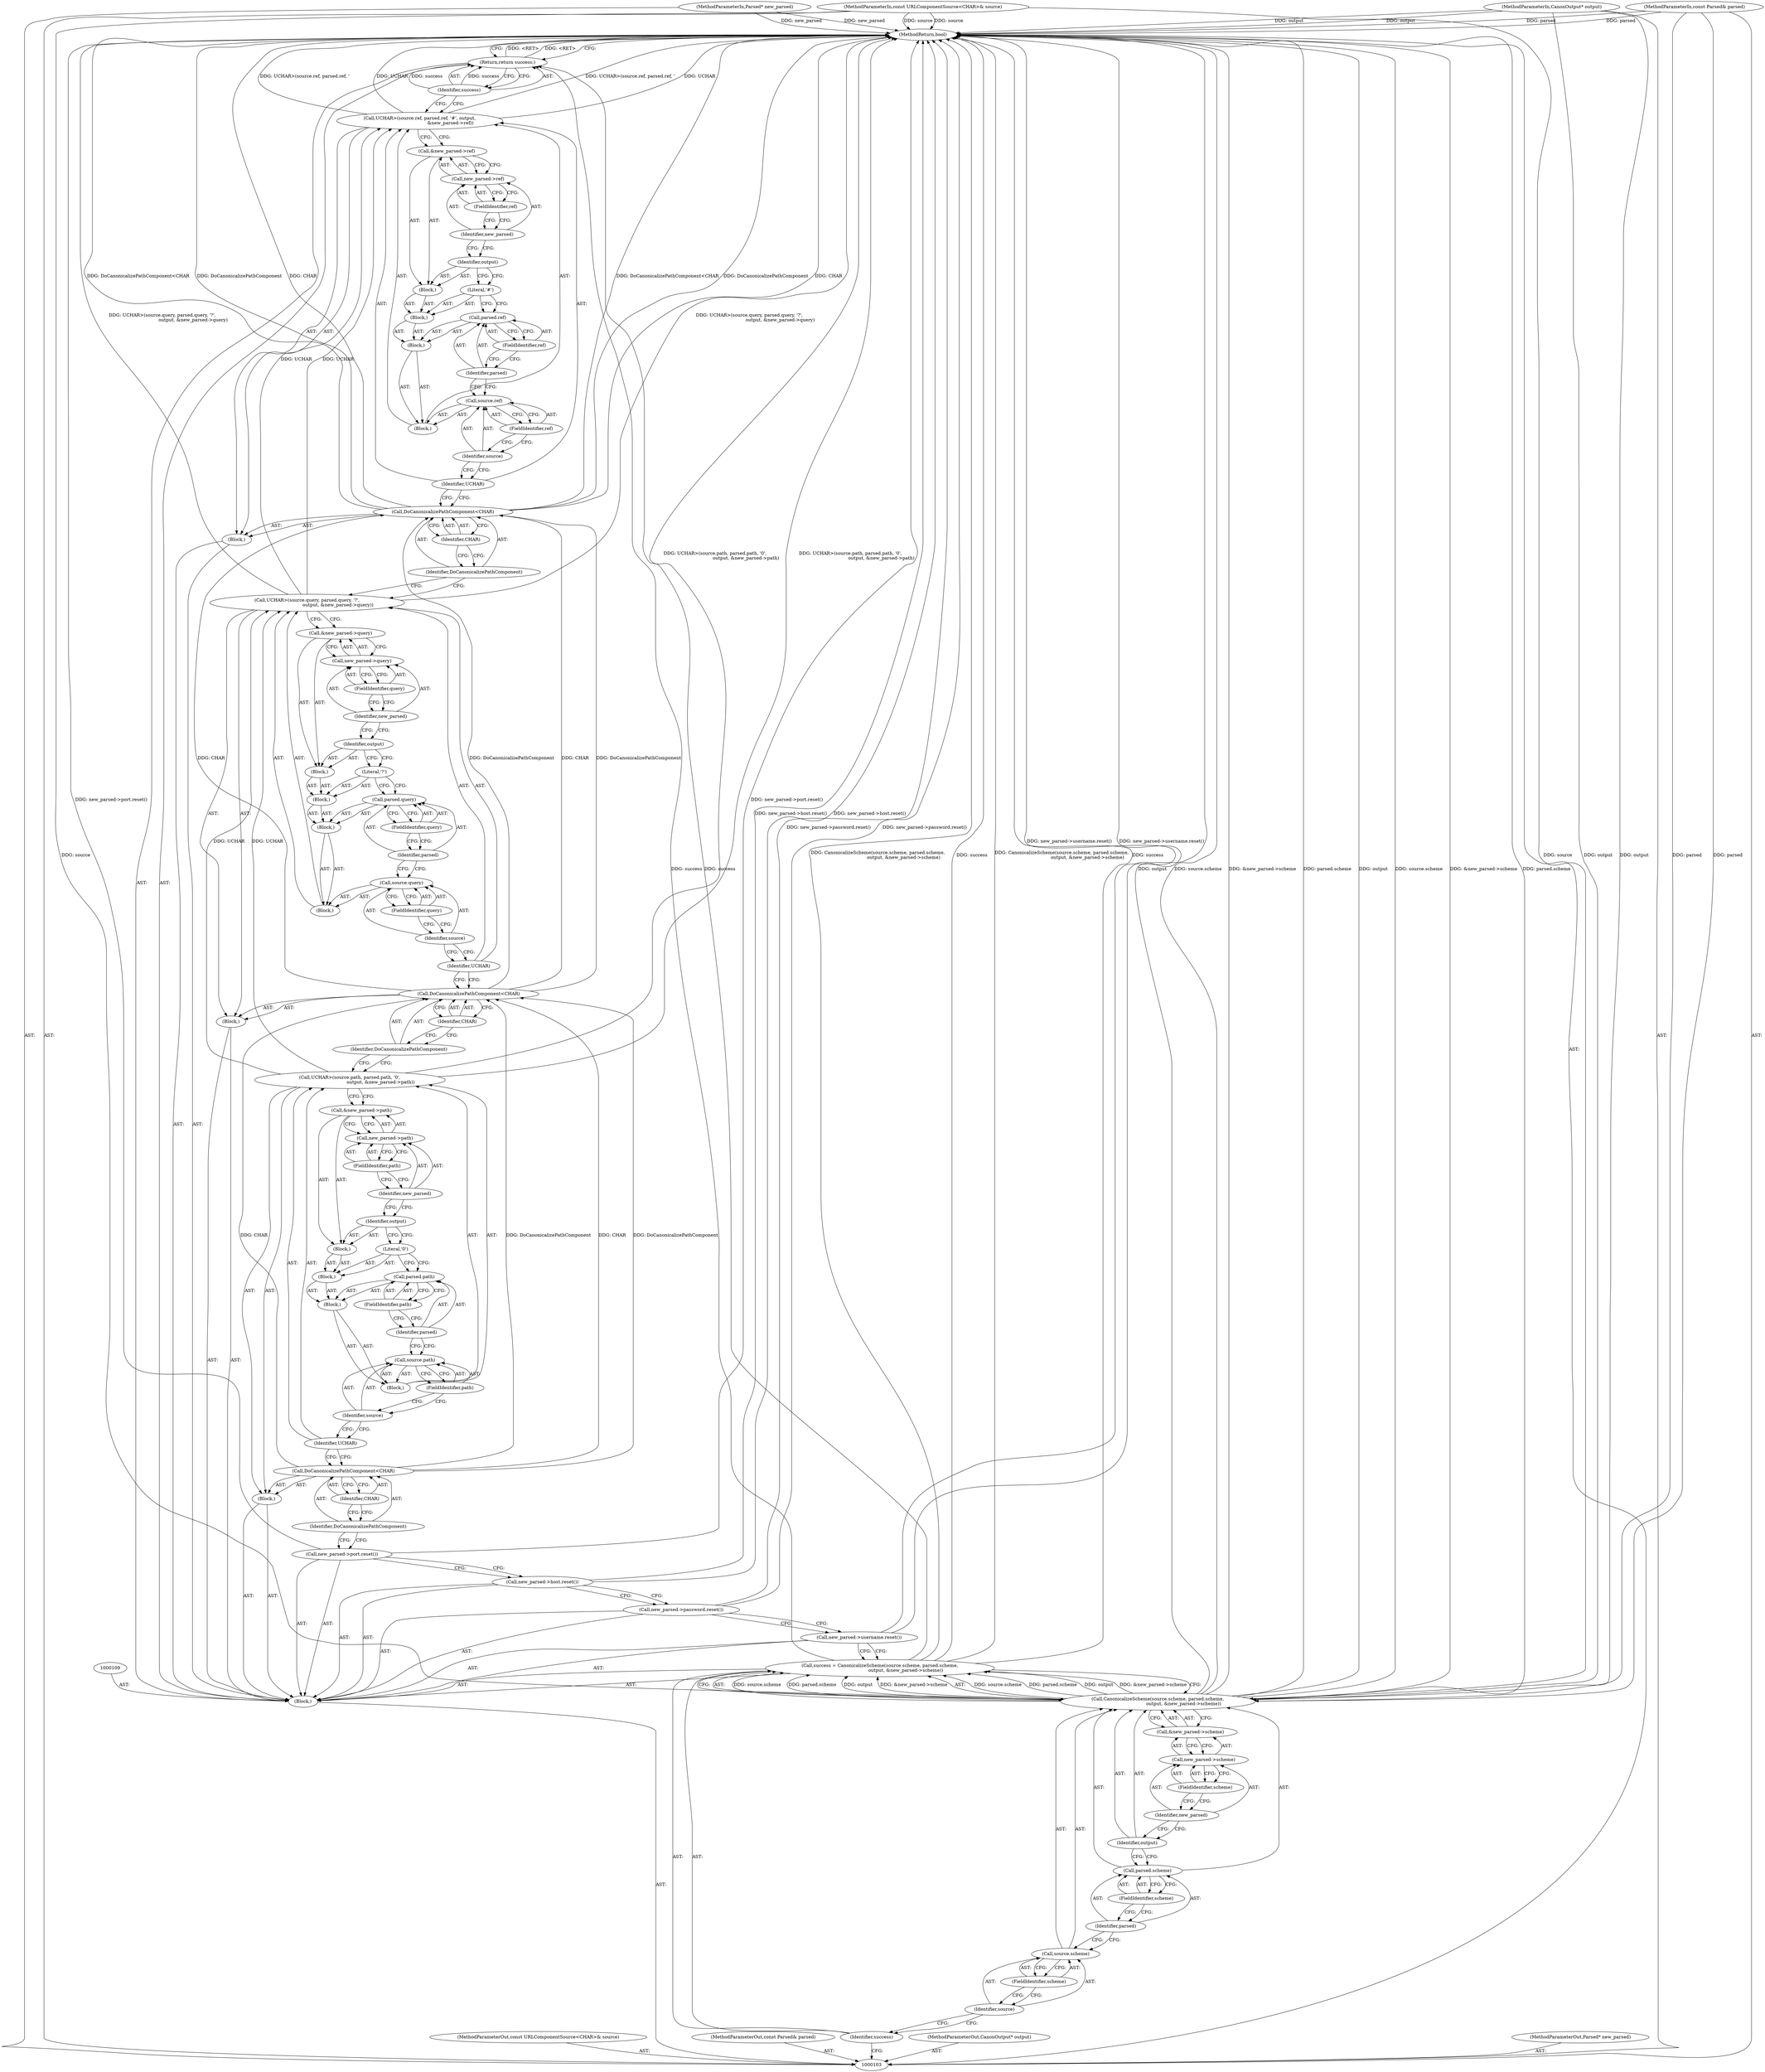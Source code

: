 digraph "0_Chrome_19b1e5e4e1914b5b7464062ec300b817d2bac53d_0" {
"1000196" [label="(MethodReturn,bool)"];
"1000104" [label="(MethodParameterIn,const URLComponentSource<CHAR>& source)"];
"1000254" [label="(MethodParameterOut,const URLComponentSource<CHAR>& source)"];
"1000126" [label="(Call,new_parsed->host.reset())"];
"1000127" [label="(Call,new_parsed->port.reset())"];
"1000128" [label="(Block,)"];
"1000129" [label="(Call,DoCanonicalizePathComponent<CHAR)"];
"1000130" [label="(Identifier,DoCanonicalizePathComponent)"];
"1000131" [label="(Identifier,CHAR)"];
"1000132" [label="(Call,UCHAR>(source.path, parsed.path, '\0',\n                                           output, &new_parsed->path))"];
"1000133" [label="(Identifier,UCHAR)"];
"1000134" [label="(Block,)"];
"1000135" [label="(Call,source.path)"];
"1000136" [label="(Identifier,source)"];
"1000137" [label="(FieldIdentifier,path)"];
"1000138" [label="(Block,)"];
"1000139" [label="(Call,parsed.path)"];
"1000140" [label="(Identifier,parsed)"];
"1000141" [label="(FieldIdentifier,path)"];
"1000142" [label="(Block,)"];
"1000143" [label="(Literal,'\0')"];
"1000144" [label="(Block,)"];
"1000145" [label="(Identifier,output)"];
"1000146" [label="(Call,&new_parsed->path)"];
"1000147" [label="(Call,new_parsed->path)"];
"1000148" [label="(Identifier,new_parsed)"];
"1000149" [label="(FieldIdentifier,path)"];
"1000150" [label="(Block,)"];
"1000151" [label="(Call,DoCanonicalizePathComponent<CHAR)"];
"1000152" [label="(Identifier,DoCanonicalizePathComponent)"];
"1000153" [label="(Identifier,CHAR)"];
"1000154" [label="(Call,UCHAR>(source.query, parsed.query, '?',\n                                           output, &new_parsed->query))"];
"1000155" [label="(Identifier,UCHAR)"];
"1000156" [label="(Block,)"];
"1000157" [label="(Call,source.query)"];
"1000158" [label="(Identifier,source)"];
"1000159" [label="(FieldIdentifier,query)"];
"1000160" [label="(Block,)"];
"1000161" [label="(Call,parsed.query)"];
"1000162" [label="(Identifier,parsed)"];
"1000163" [label="(FieldIdentifier,query)"];
"1000164" [label="(Block,)"];
"1000165" [label="(Literal,'?')"];
"1000166" [label="(Block,)"];
"1000167" [label="(Identifier,output)"];
"1000168" [label="(Call,&new_parsed->query)"];
"1000169" [label="(Call,new_parsed->query)"];
"1000170" [label="(Identifier,new_parsed)"];
"1000171" [label="(FieldIdentifier,query)"];
"1000172" [label="(Block,)"];
"1000173" [label="(Call,DoCanonicalizePathComponent<CHAR)"];
"1000174" [label="(Identifier,DoCanonicalizePathComponent)"];
"1000175" [label="(Identifier,CHAR)"];
"1000176" [label="(Call,UCHAR>(source.ref, parsed.ref, '#', output,\n                                           &new_parsed->ref))"];
"1000177" [label="(Identifier,UCHAR)"];
"1000178" [label="(Block,)"];
"1000179" [label="(Call,source.ref)"];
"1000180" [label="(Identifier,source)"];
"1000181" [label="(FieldIdentifier,ref)"];
"1000182" [label="(Block,)"];
"1000183" [label="(Call,parsed.ref)"];
"1000184" [label="(Identifier,parsed)"];
"1000185" [label="(FieldIdentifier,ref)"];
"1000186" [label="(Block,)"];
"1000187" [label="(Literal,'#')"];
"1000188" [label="(Block,)"];
"1000189" [label="(Identifier,output)"];
"1000105" [label="(MethodParameterIn,const Parsed& parsed)"];
"1000255" [label="(MethodParameterOut,const Parsed& parsed)"];
"1000190" [label="(Call,&new_parsed->ref)"];
"1000191" [label="(Call,new_parsed->ref)"];
"1000192" [label="(Identifier,new_parsed)"];
"1000193" [label="(FieldIdentifier,ref)"];
"1000195" [label="(Identifier,success)"];
"1000194" [label="(Return,return success;)"];
"1000106" [label="(MethodParameterIn,CanonOutput* output)"];
"1000256" [label="(MethodParameterOut,CanonOutput* output)"];
"1000107" [label="(MethodParameterIn,Parsed* new_parsed)"];
"1000257" [label="(MethodParameterOut,Parsed* new_parsed)"];
"1000108" [label="(Block,)"];
"1000112" [label="(Call,CanonicalizeScheme(source.scheme, parsed.scheme,\n                                    output, &new_parsed->scheme))"];
"1000113" [label="(Call,source.scheme)"];
"1000114" [label="(Identifier,source)"];
"1000115" [label="(FieldIdentifier,scheme)"];
"1000116" [label="(Call,parsed.scheme)"];
"1000117" [label="(Identifier,parsed)"];
"1000118" [label="(FieldIdentifier,scheme)"];
"1000110" [label="(Call,success = CanonicalizeScheme(source.scheme, parsed.scheme,\n                                    output, &new_parsed->scheme))"];
"1000111" [label="(Identifier,success)"];
"1000119" [label="(Identifier,output)"];
"1000120" [label="(Call,&new_parsed->scheme)"];
"1000121" [label="(Call,new_parsed->scheme)"];
"1000122" [label="(Identifier,new_parsed)"];
"1000123" [label="(FieldIdentifier,scheme)"];
"1000124" [label="(Call,new_parsed->username.reset())"];
"1000125" [label="(Call,new_parsed->password.reset())"];
"1000196" -> "1000103"  [label="AST: "];
"1000196" -> "1000194"  [label="CFG: "];
"1000194" -> "1000196"  [label="DDG: <RET>"];
"1000126" -> "1000196"  [label="DDG: new_parsed->host.reset()"];
"1000125" -> "1000196"  [label="DDG: new_parsed->password.reset()"];
"1000107" -> "1000196"  [label="DDG: new_parsed"];
"1000104" -> "1000196"  [label="DDG: source"];
"1000105" -> "1000196"  [label="DDG: parsed"];
"1000132" -> "1000196"  [label="DDG: UCHAR>(source.path, parsed.path, '\0',\n                                           output, &new_parsed->path)"];
"1000176" -> "1000196"  [label="DDG: UCHAR>(source.ref, parsed.ref, '"];
"1000176" -> "1000196"  [label="DDG: UCHAR"];
"1000127" -> "1000196"  [label="DDG: new_parsed->port.reset()"];
"1000110" -> "1000196"  [label="DDG: CanonicalizeScheme(source.scheme, parsed.scheme,\n                                    output, &new_parsed->scheme)"];
"1000110" -> "1000196"  [label="DDG: success"];
"1000154" -> "1000196"  [label="DDG: UCHAR>(source.query, parsed.query, '?',\n                                           output, &new_parsed->query)"];
"1000112" -> "1000196"  [label="DDG: output"];
"1000112" -> "1000196"  [label="DDG: source.scheme"];
"1000112" -> "1000196"  [label="DDG: &new_parsed->scheme"];
"1000112" -> "1000196"  [label="DDG: parsed.scheme"];
"1000124" -> "1000196"  [label="DDG: new_parsed->username.reset()"];
"1000173" -> "1000196"  [label="DDG: DoCanonicalizePathComponent<CHAR"];
"1000173" -> "1000196"  [label="DDG: DoCanonicalizePathComponent"];
"1000173" -> "1000196"  [label="DDG: CHAR"];
"1000106" -> "1000196"  [label="DDG: output"];
"1000104" -> "1000103"  [label="AST: "];
"1000104" -> "1000196"  [label="DDG: source"];
"1000104" -> "1000112"  [label="DDG: source"];
"1000254" -> "1000103"  [label="AST: "];
"1000126" -> "1000108"  [label="AST: "];
"1000126" -> "1000125"  [label="CFG: "];
"1000127" -> "1000126"  [label="CFG: "];
"1000126" -> "1000196"  [label="DDG: new_parsed->host.reset()"];
"1000127" -> "1000108"  [label="AST: "];
"1000127" -> "1000126"  [label="CFG: "];
"1000130" -> "1000127"  [label="CFG: "];
"1000127" -> "1000196"  [label="DDG: new_parsed->port.reset()"];
"1000128" -> "1000108"  [label="AST: "];
"1000129" -> "1000128"  [label="AST: "];
"1000132" -> "1000128"  [label="AST: "];
"1000129" -> "1000128"  [label="AST: "];
"1000129" -> "1000131"  [label="CFG: "];
"1000130" -> "1000129"  [label="AST: "];
"1000131" -> "1000129"  [label="AST: "];
"1000133" -> "1000129"  [label="CFG: "];
"1000129" -> "1000151"  [label="DDG: DoCanonicalizePathComponent"];
"1000129" -> "1000151"  [label="DDG: CHAR"];
"1000130" -> "1000129"  [label="AST: "];
"1000130" -> "1000127"  [label="CFG: "];
"1000131" -> "1000130"  [label="CFG: "];
"1000131" -> "1000129"  [label="AST: "];
"1000131" -> "1000130"  [label="CFG: "];
"1000129" -> "1000131"  [label="CFG: "];
"1000132" -> "1000128"  [label="AST: "];
"1000132" -> "1000146"  [label="CFG: "];
"1000133" -> "1000132"  [label="AST: "];
"1000134" -> "1000132"  [label="AST: "];
"1000152" -> "1000132"  [label="CFG: "];
"1000132" -> "1000196"  [label="DDG: UCHAR>(source.path, parsed.path, '\0',\n                                           output, &new_parsed->path)"];
"1000132" -> "1000154"  [label="DDG: UCHAR"];
"1000133" -> "1000132"  [label="AST: "];
"1000133" -> "1000129"  [label="CFG: "];
"1000136" -> "1000133"  [label="CFG: "];
"1000134" -> "1000132"  [label="AST: "];
"1000135" -> "1000134"  [label="AST: "];
"1000138" -> "1000134"  [label="AST: "];
"1000135" -> "1000134"  [label="AST: "];
"1000135" -> "1000137"  [label="CFG: "];
"1000136" -> "1000135"  [label="AST: "];
"1000137" -> "1000135"  [label="AST: "];
"1000140" -> "1000135"  [label="CFG: "];
"1000136" -> "1000135"  [label="AST: "];
"1000136" -> "1000133"  [label="CFG: "];
"1000137" -> "1000136"  [label="CFG: "];
"1000137" -> "1000135"  [label="AST: "];
"1000137" -> "1000136"  [label="CFG: "];
"1000135" -> "1000137"  [label="CFG: "];
"1000138" -> "1000134"  [label="AST: "];
"1000139" -> "1000138"  [label="AST: "];
"1000142" -> "1000138"  [label="AST: "];
"1000139" -> "1000138"  [label="AST: "];
"1000139" -> "1000141"  [label="CFG: "];
"1000140" -> "1000139"  [label="AST: "];
"1000141" -> "1000139"  [label="AST: "];
"1000143" -> "1000139"  [label="CFG: "];
"1000140" -> "1000139"  [label="AST: "];
"1000140" -> "1000135"  [label="CFG: "];
"1000141" -> "1000140"  [label="CFG: "];
"1000141" -> "1000139"  [label="AST: "];
"1000141" -> "1000140"  [label="CFG: "];
"1000139" -> "1000141"  [label="CFG: "];
"1000142" -> "1000138"  [label="AST: "];
"1000143" -> "1000142"  [label="AST: "];
"1000144" -> "1000142"  [label="AST: "];
"1000143" -> "1000142"  [label="AST: "];
"1000143" -> "1000139"  [label="CFG: "];
"1000145" -> "1000143"  [label="CFG: "];
"1000144" -> "1000142"  [label="AST: "];
"1000145" -> "1000144"  [label="AST: "];
"1000146" -> "1000144"  [label="AST: "];
"1000145" -> "1000144"  [label="AST: "];
"1000145" -> "1000143"  [label="CFG: "];
"1000148" -> "1000145"  [label="CFG: "];
"1000146" -> "1000144"  [label="AST: "];
"1000146" -> "1000147"  [label="CFG: "];
"1000147" -> "1000146"  [label="AST: "];
"1000132" -> "1000146"  [label="CFG: "];
"1000147" -> "1000146"  [label="AST: "];
"1000147" -> "1000149"  [label="CFG: "];
"1000148" -> "1000147"  [label="AST: "];
"1000149" -> "1000147"  [label="AST: "];
"1000146" -> "1000147"  [label="CFG: "];
"1000148" -> "1000147"  [label="AST: "];
"1000148" -> "1000145"  [label="CFG: "];
"1000149" -> "1000148"  [label="CFG: "];
"1000149" -> "1000147"  [label="AST: "];
"1000149" -> "1000148"  [label="CFG: "];
"1000147" -> "1000149"  [label="CFG: "];
"1000150" -> "1000108"  [label="AST: "];
"1000151" -> "1000150"  [label="AST: "];
"1000154" -> "1000150"  [label="AST: "];
"1000151" -> "1000150"  [label="AST: "];
"1000151" -> "1000153"  [label="CFG: "];
"1000152" -> "1000151"  [label="AST: "];
"1000153" -> "1000151"  [label="AST: "];
"1000155" -> "1000151"  [label="CFG: "];
"1000129" -> "1000151"  [label="DDG: DoCanonicalizePathComponent"];
"1000129" -> "1000151"  [label="DDG: CHAR"];
"1000151" -> "1000173"  [label="DDG: DoCanonicalizePathComponent"];
"1000151" -> "1000173"  [label="DDG: CHAR"];
"1000152" -> "1000151"  [label="AST: "];
"1000152" -> "1000132"  [label="CFG: "];
"1000153" -> "1000152"  [label="CFG: "];
"1000153" -> "1000151"  [label="AST: "];
"1000153" -> "1000152"  [label="CFG: "];
"1000151" -> "1000153"  [label="CFG: "];
"1000154" -> "1000150"  [label="AST: "];
"1000154" -> "1000168"  [label="CFG: "];
"1000155" -> "1000154"  [label="AST: "];
"1000156" -> "1000154"  [label="AST: "];
"1000174" -> "1000154"  [label="CFG: "];
"1000154" -> "1000196"  [label="DDG: UCHAR>(source.query, parsed.query, '?',\n                                           output, &new_parsed->query)"];
"1000132" -> "1000154"  [label="DDG: UCHAR"];
"1000154" -> "1000176"  [label="DDG: UCHAR"];
"1000155" -> "1000154"  [label="AST: "];
"1000155" -> "1000151"  [label="CFG: "];
"1000158" -> "1000155"  [label="CFG: "];
"1000156" -> "1000154"  [label="AST: "];
"1000157" -> "1000156"  [label="AST: "];
"1000160" -> "1000156"  [label="AST: "];
"1000157" -> "1000156"  [label="AST: "];
"1000157" -> "1000159"  [label="CFG: "];
"1000158" -> "1000157"  [label="AST: "];
"1000159" -> "1000157"  [label="AST: "];
"1000162" -> "1000157"  [label="CFG: "];
"1000158" -> "1000157"  [label="AST: "];
"1000158" -> "1000155"  [label="CFG: "];
"1000159" -> "1000158"  [label="CFG: "];
"1000159" -> "1000157"  [label="AST: "];
"1000159" -> "1000158"  [label="CFG: "];
"1000157" -> "1000159"  [label="CFG: "];
"1000160" -> "1000156"  [label="AST: "];
"1000161" -> "1000160"  [label="AST: "];
"1000164" -> "1000160"  [label="AST: "];
"1000161" -> "1000160"  [label="AST: "];
"1000161" -> "1000163"  [label="CFG: "];
"1000162" -> "1000161"  [label="AST: "];
"1000163" -> "1000161"  [label="AST: "];
"1000165" -> "1000161"  [label="CFG: "];
"1000162" -> "1000161"  [label="AST: "];
"1000162" -> "1000157"  [label="CFG: "];
"1000163" -> "1000162"  [label="CFG: "];
"1000163" -> "1000161"  [label="AST: "];
"1000163" -> "1000162"  [label="CFG: "];
"1000161" -> "1000163"  [label="CFG: "];
"1000164" -> "1000160"  [label="AST: "];
"1000165" -> "1000164"  [label="AST: "];
"1000166" -> "1000164"  [label="AST: "];
"1000165" -> "1000164"  [label="AST: "];
"1000165" -> "1000161"  [label="CFG: "];
"1000167" -> "1000165"  [label="CFG: "];
"1000166" -> "1000164"  [label="AST: "];
"1000167" -> "1000166"  [label="AST: "];
"1000168" -> "1000166"  [label="AST: "];
"1000167" -> "1000166"  [label="AST: "];
"1000167" -> "1000165"  [label="CFG: "];
"1000170" -> "1000167"  [label="CFG: "];
"1000168" -> "1000166"  [label="AST: "];
"1000168" -> "1000169"  [label="CFG: "];
"1000169" -> "1000168"  [label="AST: "];
"1000154" -> "1000168"  [label="CFG: "];
"1000169" -> "1000168"  [label="AST: "];
"1000169" -> "1000171"  [label="CFG: "];
"1000170" -> "1000169"  [label="AST: "];
"1000171" -> "1000169"  [label="AST: "];
"1000168" -> "1000169"  [label="CFG: "];
"1000170" -> "1000169"  [label="AST: "];
"1000170" -> "1000167"  [label="CFG: "];
"1000171" -> "1000170"  [label="CFG: "];
"1000171" -> "1000169"  [label="AST: "];
"1000171" -> "1000170"  [label="CFG: "];
"1000169" -> "1000171"  [label="CFG: "];
"1000172" -> "1000108"  [label="AST: "];
"1000173" -> "1000172"  [label="AST: "];
"1000176" -> "1000172"  [label="AST: "];
"1000173" -> "1000172"  [label="AST: "];
"1000173" -> "1000175"  [label="CFG: "];
"1000174" -> "1000173"  [label="AST: "];
"1000175" -> "1000173"  [label="AST: "];
"1000177" -> "1000173"  [label="CFG: "];
"1000173" -> "1000196"  [label="DDG: DoCanonicalizePathComponent<CHAR"];
"1000173" -> "1000196"  [label="DDG: DoCanonicalizePathComponent"];
"1000173" -> "1000196"  [label="DDG: CHAR"];
"1000151" -> "1000173"  [label="DDG: DoCanonicalizePathComponent"];
"1000151" -> "1000173"  [label="DDG: CHAR"];
"1000174" -> "1000173"  [label="AST: "];
"1000174" -> "1000154"  [label="CFG: "];
"1000175" -> "1000174"  [label="CFG: "];
"1000175" -> "1000173"  [label="AST: "];
"1000175" -> "1000174"  [label="CFG: "];
"1000173" -> "1000175"  [label="CFG: "];
"1000176" -> "1000172"  [label="AST: "];
"1000176" -> "1000190"  [label="CFG: "];
"1000177" -> "1000176"  [label="AST: "];
"1000178" -> "1000176"  [label="AST: "];
"1000195" -> "1000176"  [label="CFG: "];
"1000176" -> "1000196"  [label="DDG: UCHAR>(source.ref, parsed.ref, '"];
"1000176" -> "1000196"  [label="DDG: UCHAR"];
"1000154" -> "1000176"  [label="DDG: UCHAR"];
"1000177" -> "1000176"  [label="AST: "];
"1000177" -> "1000173"  [label="CFG: "];
"1000180" -> "1000177"  [label="CFG: "];
"1000178" -> "1000176"  [label="AST: "];
"1000179" -> "1000178"  [label="AST: "];
"1000182" -> "1000178"  [label="AST: "];
"1000179" -> "1000178"  [label="AST: "];
"1000179" -> "1000181"  [label="CFG: "];
"1000180" -> "1000179"  [label="AST: "];
"1000181" -> "1000179"  [label="AST: "];
"1000184" -> "1000179"  [label="CFG: "];
"1000180" -> "1000179"  [label="AST: "];
"1000180" -> "1000177"  [label="CFG: "];
"1000181" -> "1000180"  [label="CFG: "];
"1000181" -> "1000179"  [label="AST: "];
"1000181" -> "1000180"  [label="CFG: "];
"1000179" -> "1000181"  [label="CFG: "];
"1000182" -> "1000178"  [label="AST: "];
"1000183" -> "1000182"  [label="AST: "];
"1000186" -> "1000182"  [label="AST: "];
"1000183" -> "1000182"  [label="AST: "];
"1000183" -> "1000185"  [label="CFG: "];
"1000184" -> "1000183"  [label="AST: "];
"1000185" -> "1000183"  [label="AST: "];
"1000187" -> "1000183"  [label="CFG: "];
"1000184" -> "1000183"  [label="AST: "];
"1000184" -> "1000179"  [label="CFG: "];
"1000185" -> "1000184"  [label="CFG: "];
"1000185" -> "1000183"  [label="AST: "];
"1000185" -> "1000184"  [label="CFG: "];
"1000183" -> "1000185"  [label="CFG: "];
"1000186" -> "1000182"  [label="AST: "];
"1000187" -> "1000186"  [label="AST: "];
"1000188" -> "1000186"  [label="AST: "];
"1000187" -> "1000186"  [label="AST: "];
"1000187" -> "1000183"  [label="CFG: "];
"1000189" -> "1000187"  [label="CFG: "];
"1000188" -> "1000186"  [label="AST: "];
"1000189" -> "1000188"  [label="AST: "];
"1000190" -> "1000188"  [label="AST: "];
"1000189" -> "1000188"  [label="AST: "];
"1000189" -> "1000187"  [label="CFG: "];
"1000192" -> "1000189"  [label="CFG: "];
"1000105" -> "1000103"  [label="AST: "];
"1000105" -> "1000196"  [label="DDG: parsed"];
"1000105" -> "1000112"  [label="DDG: parsed"];
"1000255" -> "1000103"  [label="AST: "];
"1000190" -> "1000188"  [label="AST: "];
"1000190" -> "1000191"  [label="CFG: "];
"1000191" -> "1000190"  [label="AST: "];
"1000176" -> "1000190"  [label="CFG: "];
"1000191" -> "1000190"  [label="AST: "];
"1000191" -> "1000193"  [label="CFG: "];
"1000192" -> "1000191"  [label="AST: "];
"1000193" -> "1000191"  [label="AST: "];
"1000190" -> "1000191"  [label="CFG: "];
"1000192" -> "1000191"  [label="AST: "];
"1000192" -> "1000189"  [label="CFG: "];
"1000193" -> "1000192"  [label="CFG: "];
"1000193" -> "1000191"  [label="AST: "];
"1000193" -> "1000192"  [label="CFG: "];
"1000191" -> "1000193"  [label="CFG: "];
"1000195" -> "1000194"  [label="AST: "];
"1000195" -> "1000176"  [label="CFG: "];
"1000194" -> "1000195"  [label="CFG: "];
"1000195" -> "1000194"  [label="DDG: success"];
"1000194" -> "1000108"  [label="AST: "];
"1000194" -> "1000195"  [label="CFG: "];
"1000195" -> "1000194"  [label="AST: "];
"1000196" -> "1000194"  [label="CFG: "];
"1000194" -> "1000196"  [label="DDG: <RET>"];
"1000195" -> "1000194"  [label="DDG: success"];
"1000110" -> "1000194"  [label="DDG: success"];
"1000106" -> "1000103"  [label="AST: "];
"1000106" -> "1000196"  [label="DDG: output"];
"1000106" -> "1000112"  [label="DDG: output"];
"1000256" -> "1000103"  [label="AST: "];
"1000107" -> "1000103"  [label="AST: "];
"1000107" -> "1000196"  [label="DDG: new_parsed"];
"1000257" -> "1000103"  [label="AST: "];
"1000108" -> "1000103"  [label="AST: "];
"1000109" -> "1000108"  [label="AST: "];
"1000110" -> "1000108"  [label="AST: "];
"1000124" -> "1000108"  [label="AST: "];
"1000125" -> "1000108"  [label="AST: "];
"1000126" -> "1000108"  [label="AST: "];
"1000127" -> "1000108"  [label="AST: "];
"1000128" -> "1000108"  [label="AST: "];
"1000150" -> "1000108"  [label="AST: "];
"1000172" -> "1000108"  [label="AST: "];
"1000194" -> "1000108"  [label="AST: "];
"1000112" -> "1000110"  [label="AST: "];
"1000112" -> "1000120"  [label="CFG: "];
"1000113" -> "1000112"  [label="AST: "];
"1000116" -> "1000112"  [label="AST: "];
"1000119" -> "1000112"  [label="AST: "];
"1000120" -> "1000112"  [label="AST: "];
"1000110" -> "1000112"  [label="CFG: "];
"1000112" -> "1000196"  [label="DDG: output"];
"1000112" -> "1000196"  [label="DDG: source.scheme"];
"1000112" -> "1000196"  [label="DDG: &new_parsed->scheme"];
"1000112" -> "1000196"  [label="DDG: parsed.scheme"];
"1000112" -> "1000110"  [label="DDG: source.scheme"];
"1000112" -> "1000110"  [label="DDG: parsed.scheme"];
"1000112" -> "1000110"  [label="DDG: output"];
"1000112" -> "1000110"  [label="DDG: &new_parsed->scheme"];
"1000104" -> "1000112"  [label="DDG: source"];
"1000105" -> "1000112"  [label="DDG: parsed"];
"1000106" -> "1000112"  [label="DDG: output"];
"1000113" -> "1000112"  [label="AST: "];
"1000113" -> "1000115"  [label="CFG: "];
"1000114" -> "1000113"  [label="AST: "];
"1000115" -> "1000113"  [label="AST: "];
"1000117" -> "1000113"  [label="CFG: "];
"1000114" -> "1000113"  [label="AST: "];
"1000114" -> "1000111"  [label="CFG: "];
"1000115" -> "1000114"  [label="CFG: "];
"1000115" -> "1000113"  [label="AST: "];
"1000115" -> "1000114"  [label="CFG: "];
"1000113" -> "1000115"  [label="CFG: "];
"1000116" -> "1000112"  [label="AST: "];
"1000116" -> "1000118"  [label="CFG: "];
"1000117" -> "1000116"  [label="AST: "];
"1000118" -> "1000116"  [label="AST: "];
"1000119" -> "1000116"  [label="CFG: "];
"1000117" -> "1000116"  [label="AST: "];
"1000117" -> "1000113"  [label="CFG: "];
"1000118" -> "1000117"  [label="CFG: "];
"1000118" -> "1000116"  [label="AST: "];
"1000118" -> "1000117"  [label="CFG: "];
"1000116" -> "1000118"  [label="CFG: "];
"1000110" -> "1000108"  [label="AST: "];
"1000110" -> "1000112"  [label="CFG: "];
"1000111" -> "1000110"  [label="AST: "];
"1000112" -> "1000110"  [label="AST: "];
"1000124" -> "1000110"  [label="CFG: "];
"1000110" -> "1000196"  [label="DDG: CanonicalizeScheme(source.scheme, parsed.scheme,\n                                    output, &new_parsed->scheme)"];
"1000110" -> "1000196"  [label="DDG: success"];
"1000112" -> "1000110"  [label="DDG: source.scheme"];
"1000112" -> "1000110"  [label="DDG: parsed.scheme"];
"1000112" -> "1000110"  [label="DDG: output"];
"1000112" -> "1000110"  [label="DDG: &new_parsed->scheme"];
"1000110" -> "1000194"  [label="DDG: success"];
"1000111" -> "1000110"  [label="AST: "];
"1000111" -> "1000103"  [label="CFG: "];
"1000114" -> "1000111"  [label="CFG: "];
"1000119" -> "1000112"  [label="AST: "];
"1000119" -> "1000116"  [label="CFG: "];
"1000122" -> "1000119"  [label="CFG: "];
"1000120" -> "1000112"  [label="AST: "];
"1000120" -> "1000121"  [label="CFG: "];
"1000121" -> "1000120"  [label="AST: "];
"1000112" -> "1000120"  [label="CFG: "];
"1000121" -> "1000120"  [label="AST: "];
"1000121" -> "1000123"  [label="CFG: "];
"1000122" -> "1000121"  [label="AST: "];
"1000123" -> "1000121"  [label="AST: "];
"1000120" -> "1000121"  [label="CFG: "];
"1000122" -> "1000121"  [label="AST: "];
"1000122" -> "1000119"  [label="CFG: "];
"1000123" -> "1000122"  [label="CFG: "];
"1000123" -> "1000121"  [label="AST: "];
"1000123" -> "1000122"  [label="CFG: "];
"1000121" -> "1000123"  [label="CFG: "];
"1000124" -> "1000108"  [label="AST: "];
"1000124" -> "1000110"  [label="CFG: "];
"1000125" -> "1000124"  [label="CFG: "];
"1000124" -> "1000196"  [label="DDG: new_parsed->username.reset()"];
"1000125" -> "1000108"  [label="AST: "];
"1000125" -> "1000124"  [label="CFG: "];
"1000126" -> "1000125"  [label="CFG: "];
"1000125" -> "1000196"  [label="DDG: new_parsed->password.reset()"];
}

